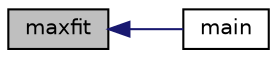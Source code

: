 digraph "maxfit"
{
  edge [fontname="Helvetica",fontsize="10",labelfontname="Helvetica",labelfontsize="10"];
  node [fontname="Helvetica",fontsize="10",shape=record];
  rankdir="LR";
  Node6177 [label="maxfit",height=0.2,width=0.4,color="black", fillcolor="grey75", style="filled", fontcolor="black"];
  Node6177 -> Node6178 [dir="back",color="midnightblue",fontsize="10",style="solid",fontname="Helvetica"];
  Node6178 [label="main",height=0.2,width=0.4,color="black", fillcolor="white", style="filled",URL="$d4/ddd/apps_2tdo_2packing_8_c.html#a3c04138a5bfe5d72780bb7e82a18e627"];
}
